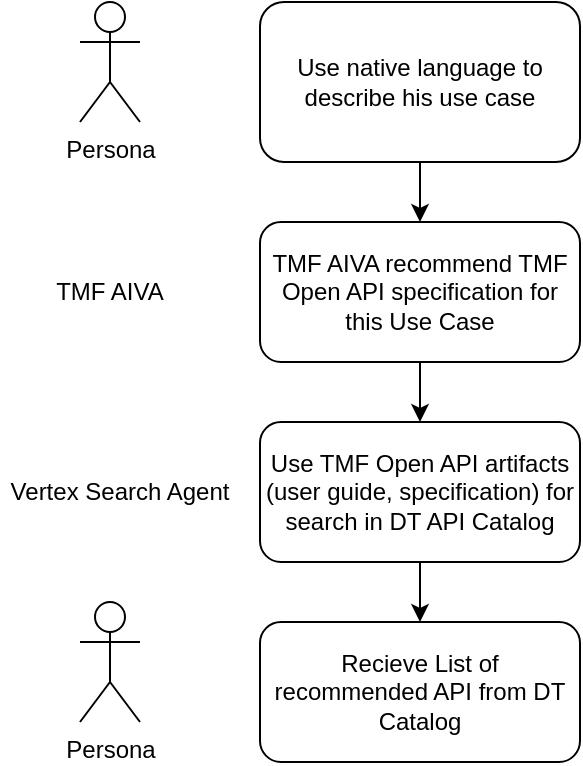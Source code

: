 <mxfile version="24.5.5" type="github">
  <diagram name="Seite-1" id="0VJdLC_J9bLSd-ELZ-hq">
    <mxGraphModel dx="1050" dy="557" grid="1" gridSize="10" guides="1" tooltips="1" connect="1" arrows="1" fold="1" page="1" pageScale="1" pageWidth="827" pageHeight="1169" math="0" shadow="0">
      <root>
        <mxCell id="0" />
        <mxCell id="1" parent="0" />
        <mxCell id="0lLUbN52D8RDaP7WbQPi-3" value="Persona" style="shape=umlActor;verticalLabelPosition=bottom;verticalAlign=top;html=1;outlineConnect=0;" vertex="1" parent="1">
          <mxGeometry x="70" y="60" width="30" height="60" as="geometry" />
        </mxCell>
        <mxCell id="0lLUbN52D8RDaP7WbQPi-5" value="Use native language to describe his use case" style="rounded=1;whiteSpace=wrap;html=1;" vertex="1" parent="1">
          <mxGeometry x="160" y="60" width="160" height="80" as="geometry" />
        </mxCell>
        <mxCell id="0lLUbN52D8RDaP7WbQPi-6" value="TMF AIVA recommend TMF Open API specification for this Use Case" style="rounded=1;whiteSpace=wrap;html=1;" vertex="1" parent="1">
          <mxGeometry x="160" y="170" width="160" height="70" as="geometry" />
        </mxCell>
        <mxCell id="0lLUbN52D8RDaP7WbQPi-8" value="Recieve List of recommended API from DT Catalog" style="rounded=1;whiteSpace=wrap;html=1;" vertex="1" parent="1">
          <mxGeometry x="160" y="370" width="160" height="70" as="geometry" />
        </mxCell>
        <mxCell id="0lLUbN52D8RDaP7WbQPi-9" value="Use TMF Open API artifacts (user guide, specification) for search in DT API Catalog" style="rounded=1;whiteSpace=wrap;html=1;" vertex="1" parent="1">
          <mxGeometry x="160" y="270" width="160" height="70" as="geometry" />
        </mxCell>
        <mxCell id="0lLUbN52D8RDaP7WbQPi-10" value="Persona" style="shape=umlActor;verticalLabelPosition=bottom;verticalAlign=top;html=1;outlineConnect=0;" vertex="1" parent="1">
          <mxGeometry x="70" y="360" width="30" height="60" as="geometry" />
        </mxCell>
        <mxCell id="0lLUbN52D8RDaP7WbQPi-11" value="" style="endArrow=classic;html=1;rounded=0;" edge="1" parent="1" target="0lLUbN52D8RDaP7WbQPi-6">
          <mxGeometry width="50" height="50" relative="1" as="geometry">
            <mxPoint x="240" y="140" as="sourcePoint" />
            <mxPoint x="440" y="270" as="targetPoint" />
          </mxGeometry>
        </mxCell>
        <mxCell id="0lLUbN52D8RDaP7WbQPi-13" value="" style="endArrow=classic;html=1;rounded=0;" edge="1" parent="1" target="0lLUbN52D8RDaP7WbQPi-9">
          <mxGeometry width="50" height="50" relative="1" as="geometry">
            <mxPoint x="240" y="240" as="sourcePoint" />
            <mxPoint x="440" y="270" as="targetPoint" />
          </mxGeometry>
        </mxCell>
        <mxCell id="0lLUbN52D8RDaP7WbQPi-14" value="" style="endArrow=classic;html=1;rounded=0;exitX=0.5;exitY=1;exitDx=0;exitDy=0;entryX=0.5;entryY=0;entryDx=0;entryDy=0;" edge="1" parent="1" source="0lLUbN52D8RDaP7WbQPi-9" target="0lLUbN52D8RDaP7WbQPi-8">
          <mxGeometry width="50" height="50" relative="1" as="geometry">
            <mxPoint x="390" y="320" as="sourcePoint" />
            <mxPoint x="440" y="270" as="targetPoint" />
          </mxGeometry>
        </mxCell>
        <mxCell id="0lLUbN52D8RDaP7WbQPi-15" value="TMF AIVA" style="text;html=1;align=center;verticalAlign=middle;whiteSpace=wrap;rounded=0;" vertex="1" parent="1">
          <mxGeometry x="55" y="190" width="60" height="30" as="geometry" />
        </mxCell>
        <mxCell id="0lLUbN52D8RDaP7WbQPi-16" value="Vertex Search Agent" style="text;html=1;align=center;verticalAlign=middle;whiteSpace=wrap;rounded=0;" vertex="1" parent="1">
          <mxGeometry x="30" y="290" width="120" height="30" as="geometry" />
        </mxCell>
      </root>
    </mxGraphModel>
  </diagram>
</mxfile>
